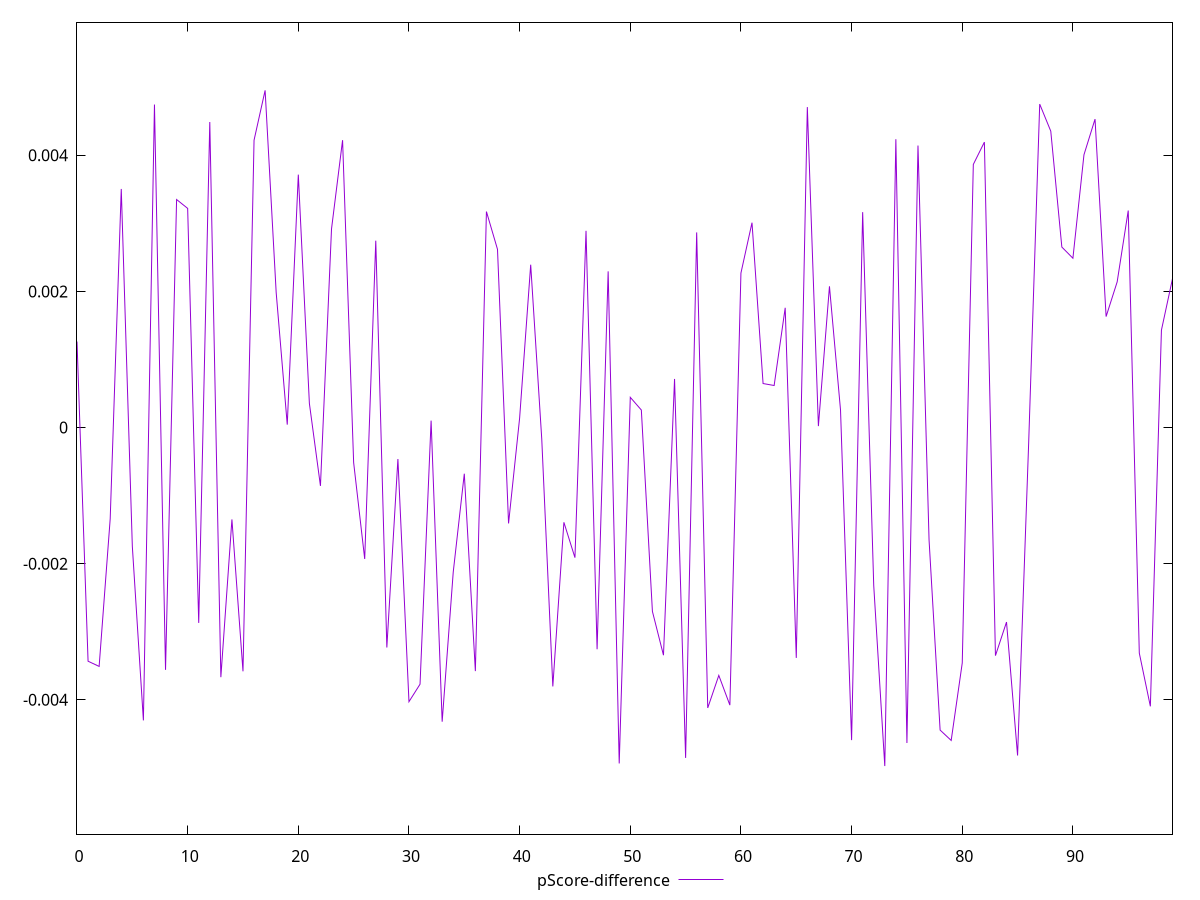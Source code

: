reset

$pScoreDifference <<EOF
0 0.0012640147239918464
1 -0.0034319008477542434
2 -0.0035086166610972525
3 -0.0013404593357635164
4 0.003506462524468179
5 -0.0017446265657454774
6 -0.004301771619322103
7 0.004746305153477848
8 -0.0035594606664769435
9 0.0033508167636524533
10 0.003220351523785636
11 -0.0028695649261974987
12 0.0044896344345890515
13 -0.0036667378395341954
14 -0.001349340239051977
15 -0.0035800786176821697
16 0.004222470748196261
17 0.0049546128609979645
18 0.0019837437771831334
19 0.00004402830593719376
20 0.003716588799495213
21 0.0003556664758060102
22 -0.0008562222466445002
23 0.0029187281310102398
24 0.004222661665360561
25 -0.000513684837958106
26 -0.0019300794987670289
27 0.002746541802409297
28 -0.003230786748085468
29 -0.00046151980390995995
30 -0.004026675701288451
31 -0.003769786795273178
32 0.00010268440166638637
33 -0.004320481441743462
34 -0.0021236102090528564
35 -0.0006771443539096422
36 -0.003577127098484456
37 0.0031738559440982472
38 0.0026190215066709266
39 -0.0014075922816847442
40 0.00014086583541095266
41 0.0023933132062534668
42 -0.00016890850232237353
43 -0.0038025680044926347
44 -0.001391117101428807
45 -0.0019104838174233696
46 0.0028915839021477208
47 -0.0032566134492519883
48 0.0022959725905513095
49 -0.004934263141427309
50 0.00044489228920374657
51 0.00025809363227424775
52 -0.0027004486905530256
53 -0.0033438248192098063
54 0.0007151552126532512
55 -0.00485279420178597
56 0.0028676513736616283
57 -0.004118414633084183
58 -0.003640590226939744
59 -0.004077130114784722
60 0.002270490155175997
61 0.0030105589224699303
62 0.0006473688060267824
63 0.0006186843784816431
64 0.0017602089243111685
65 -0.003383224516551264
66 0.004708634356094643
67 0.000021779996739662577
68 0.0020755097903424335
69 0.0002568879435199678
70 -0.00459124439944078
71 0.003165037506470264
72 -0.0023197963945891242
73 -0.004972477078379417
74 0.004237298346686624
75 -0.0046334285770406325
76 0.004143760581061362
77 -0.0016486834300444286
78 -0.004443789959125283
79 -0.0045962359218657545
80 -0.00345782217144297
81 0.0038665315639502262
82 0.004194235336032387
83 -0.0033501453278491633
84 -0.0028568153729957024
85 -0.004817038391064066
86 -0.0002372826300853781
87 0.004752723822775529
88 0.004355218588659948
89 0.0026524716483716793
90 0.002488302819859012
91 0.004008558803405005
92 0.004532238423973323
93 0.001631193333758052
94 0.002140799159108142
95 0.003189173259093181
96 -0.0033128559756396836
97 -0.004095055273030113
98 0.001431750389575659
99 0.0021878536649454494
EOF

set key outside below
set xrange [0:99]
set yrange [-0.005972477078379417:0.0059546128609979645]
set trange [-0.005972477078379417:0.0059546128609979645]
set terminal svg size 640, 500 enhanced background rgb 'white'
set output "reports/report_00033_2021-03-01T14-23-16.841Z/first-meaningful-paint/samples/astro-inner/pScore-difference/values.svg"

plot $pScoreDifference title "pScore-difference" with line

reset
